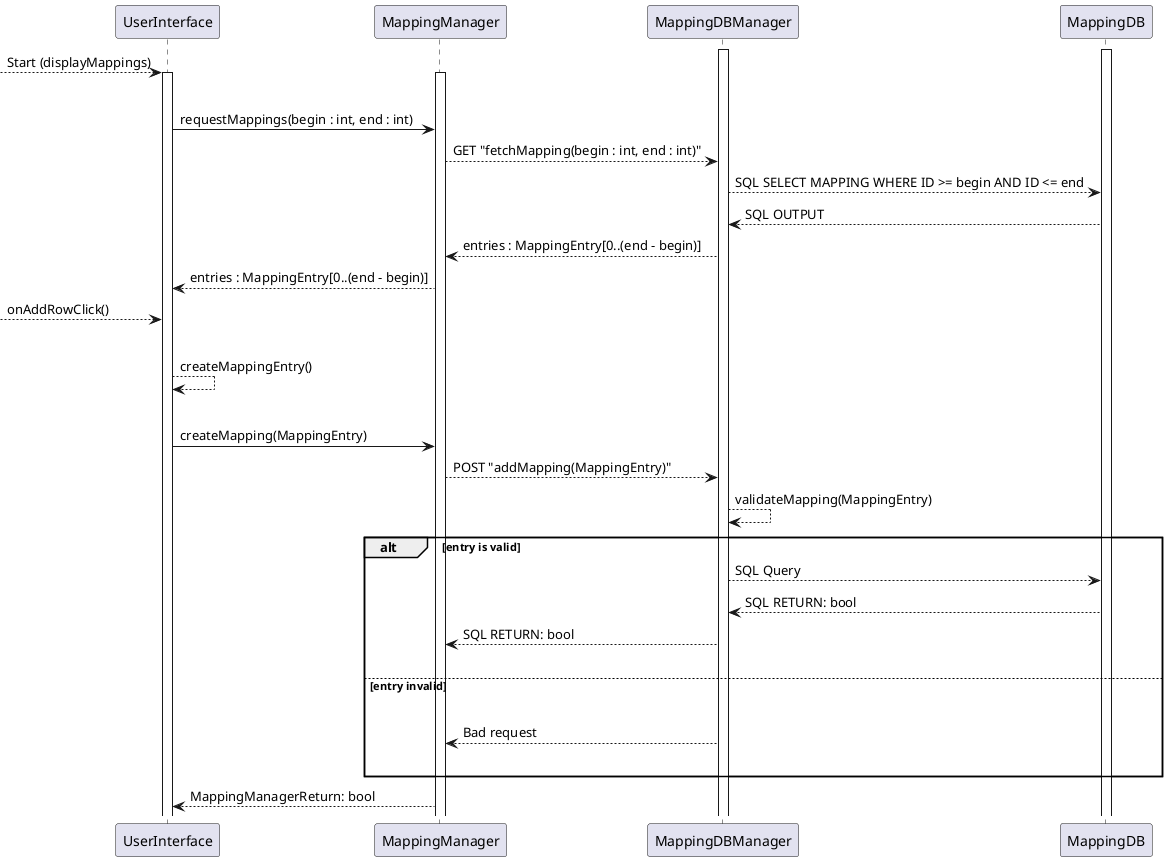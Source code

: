 @startuml Add Mapping
participant UserInterface
participant MappingManager
activate MappingDBManager
activate MappingDB

--> UserInterface : Start (displayMappings)
activate UserInterface
activate MappingManager
|||
UserInterface -> MappingManager : requestMappings(begin : int, end : int)

MappingManager --> MappingDBManager : GET "fetchMapping(begin : int, end : int)"

MappingDBManager --> MappingDB : SQL SELECT MAPPING WHERE ID >= begin AND ID <= end

MappingDBManager <-- MappingDB : SQL OUTPUT

MappingManager <-- MappingDBManager : entries : MappingEntry[0..(end - begin)]

UserInterface <-- MappingManager : entries : MappingEntry[0..(end - begin)]



 --> UserInterface : onAddRowClick()
|||
UserInterface --> UserInterface : createMappingEntry()
|||
UserInterface -> MappingManager : createMapping(MappingEntry)

MappingManager --> MappingDBManager : POST "addMapping(MappingEntry)"

MappingDBManager --> MappingDBManager : validateMapping(MappingEntry)

alt entry is valid
    MappingDBManager --> MappingDB : SQL Query
    MappingDBManager <-- MappingDB : SQL RETURN: bool
    MappingManager <-- MappingDBManager : SQL RETURN: bool
|||
else entry invalid
|||
    MappingManager <-- MappingDBManager : Bad request
|||
end
    UserInterface <-- MappingManager : MappingManagerReturn: bool

@enduml
